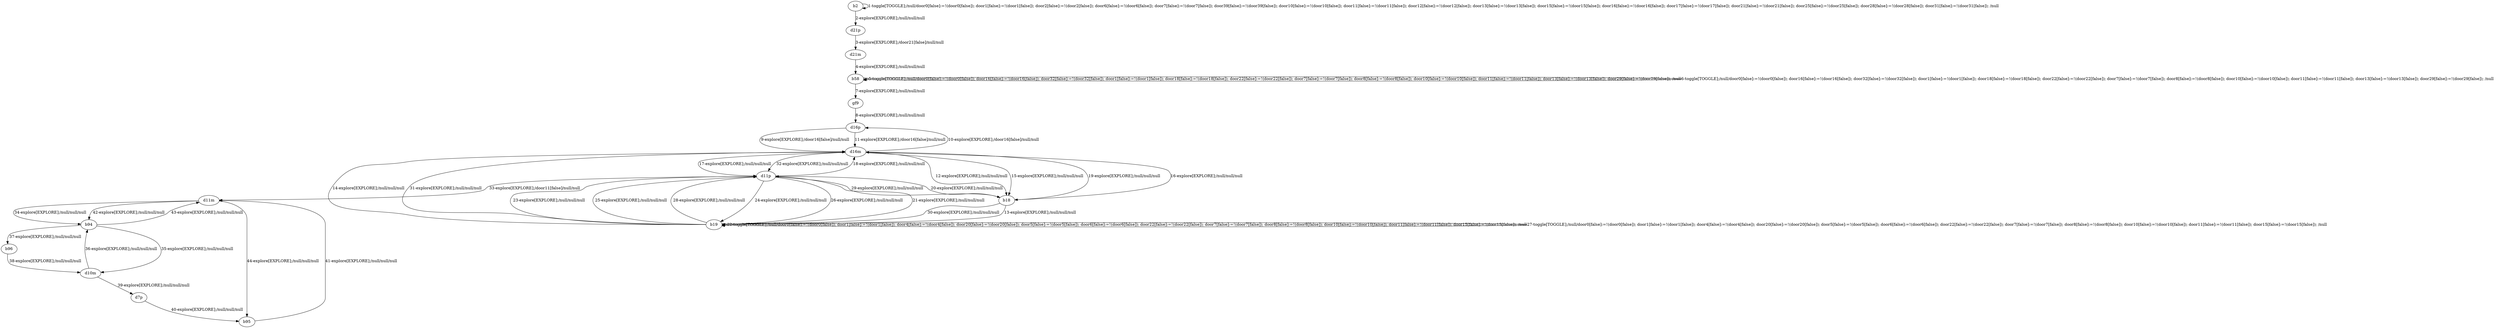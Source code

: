 # Total number of goals covered by this test: 1
# d11m --> b95

digraph g {
"b2" -> "b2" [label = "1-toggle[TOGGLE];/null/door0[false]:=!(door0[false]); door1[false]:=!(door1[false]); door2[false]:=!(door2[false]); door6[false]:=!(door6[false]); door7[false]:=!(door7[false]); door39[false]:=!(door39[false]); door10[false]:=!(door10[false]); door11[false]:=!(door11[false]); door12[false]:=!(door12[false]); door13[false]:=!(door13[false]); door15[false]:=!(door15[false]); door16[false]:=!(door16[false]); door17[false]:=!(door17[false]); door21[false]:=!(door21[false]); door25[false]:=!(door25[false]); door28[false]:=!(door28[false]); door31[false]:=!(door31[false]); /null"];
"b2" -> "d21p" [label = "2-explore[EXPLORE];/null/null/null"];
"d21p" -> "d21m" [label = "3-explore[EXPLORE];/door21[false]/null/null"];
"d21m" -> "b58" [label = "4-explore[EXPLORE];/null/null/null"];
"b58" -> "b58" [label = "5-toggle[TOGGLE];/null/door0[false]:=!(door0[false]); door16[false]:=!(door16[false]); door32[false]:=!(door32[false]); door1[false]:=!(door1[false]); door18[false]:=!(door18[false]); door22[false]:=!(door22[false]); door7[false]:=!(door7[false]); door8[false]:=!(door8[false]); door10[false]:=!(door10[false]); door11[false]:=!(door11[false]); door13[false]:=!(door13[false]); door29[false]:=!(door29[false]); /null"];
"b58" -> "b58" [label = "6-toggle[TOGGLE];/null/door0[false]:=!(door0[false]); door16[false]:=!(door16[false]); door32[false]:=!(door32[false]); door1[false]:=!(door1[false]); door18[false]:=!(door18[false]); door22[false]:=!(door22[false]); door7[false]:=!(door7[false]); door8[false]:=!(door8[false]); door10[false]:=!(door10[false]); door11[false]:=!(door11[false]); door13[false]:=!(door13[false]); door29[false]:=!(door29[false]); /null"];
"b58" -> "gf9" [label = "7-explore[EXPLORE];/null/null/null"];
"gf9" -> "d16p" [label = "8-explore[EXPLORE];/null/null/null"];
"d16p" -> "d16m" [label = "9-explore[EXPLORE];/door16[false]/null/null"];
"d16m" -> "d16p" [label = "10-explore[EXPLORE];/door16[false]/null/null"];
"d16p" -> "d16m" [label = "11-explore[EXPLORE];/door16[false]/null/null"];
"d16m" -> "b18" [label = "12-explore[EXPLORE];/null/null/null"];
"b18" -> "b19" [label = "13-explore[EXPLORE];/null/null/null"];
"b19" -> "d16m" [label = "14-explore[EXPLORE];/null/null/null"];
"d16m" -> "b18" [label = "15-explore[EXPLORE];/null/null/null"];
"b18" -> "d16m" [label = "16-explore[EXPLORE];/null/null/null"];
"d16m" -> "d11p" [label = "17-explore[EXPLORE];/null/null/null"];
"d11p" -> "d16m" [label = "18-explore[EXPLORE];/null/null/null"];
"d16m" -> "b18" [label = "19-explore[EXPLORE];/null/null/null"];
"b18" -> "d11p" [label = "20-explore[EXPLORE];/null/null/null"];
"d11p" -> "b19" [label = "21-explore[EXPLORE];/null/null/null"];
"b19" -> "b19" [label = "22-toggle[TOGGLE];/null/door0[false]:=!(door0[false]); door1[false]:=!(door1[false]); door4[false]:=!(door4[false]); door20[false]:=!(door20[false]); door5[false]:=!(door5[false]); door6[false]:=!(door6[false]); door22[false]:=!(door22[false]); door7[false]:=!(door7[false]); door8[false]:=!(door8[false]); door10[false]:=!(door10[false]); door11[false]:=!(door11[false]); door15[false]:=!(door15[false]); /null"];
"b19" -> "d11p" [label = "23-explore[EXPLORE];/null/null/null"];
"d11p" -> "b19" [label = "24-explore[EXPLORE];/null/null/null"];
"b19" -> "d11p" [label = "25-explore[EXPLORE];/null/null/null"];
"d11p" -> "b19" [label = "26-explore[EXPLORE];/null/null/null"];
"b19" -> "b19" [label = "27-toggle[TOGGLE];/null/door0[false]:=!(door0[false]); door1[false]:=!(door1[false]); door4[false]:=!(door4[false]); door20[false]:=!(door20[false]); door5[false]:=!(door5[false]); door6[false]:=!(door6[false]); door22[false]:=!(door22[false]); door7[false]:=!(door7[false]); door8[false]:=!(door8[false]); door10[false]:=!(door10[false]); door11[false]:=!(door11[false]); door15[false]:=!(door15[false]); /null"];
"b19" -> "d11p" [label = "28-explore[EXPLORE];/null/null/null"];
"d11p" -> "b18" [label = "29-explore[EXPLORE];/null/null/null"];
"b18" -> "b19" [label = "30-explore[EXPLORE];/null/null/null"];
"b19" -> "d16m" [label = "31-explore[EXPLORE];/null/null/null"];
"d16m" -> "d11p" [label = "32-explore[EXPLORE];/null/null/null"];
"d11p" -> "d11m" [label = "33-explore[EXPLORE];/door11[false]/null/null"];
"d11m" -> "b94" [label = "34-explore[EXPLORE];/null/null/null"];
"b94" -> "d10m" [label = "35-explore[EXPLORE];/null/null/null"];
"d10m" -> "b94" [label = "36-explore[EXPLORE];/null/null/null"];
"b94" -> "b96" [label = "37-explore[EXPLORE];/null/null/null"];
"b96" -> "d10m" [label = "38-explore[EXPLORE];/null/null/null"];
"d10m" -> "d7p" [label = "39-explore[EXPLORE];/null/null/null"];
"d7p" -> "b95" [label = "40-explore[EXPLORE];/null/null/null"];
"b95" -> "d11m" [label = "41-explore[EXPLORE];/null/null/null"];
"d11m" -> "b94" [label = "42-explore[EXPLORE];/null/null/null"];
"b94" -> "d11m" [label = "43-explore[EXPLORE];/null/null/null"];
"d11m" -> "b95" [label = "44-explore[EXPLORE];/null/null/null"];
}